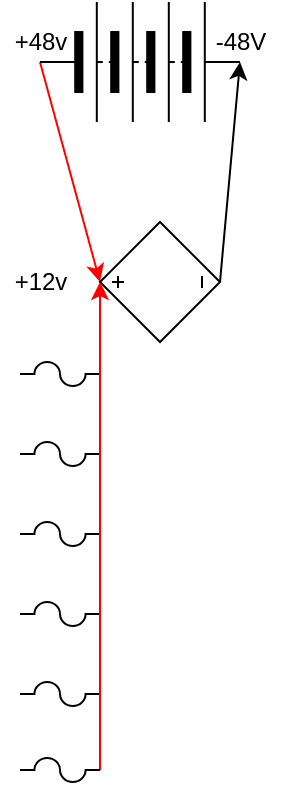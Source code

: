 <mxfile version="15.8.2" type="github"><diagram id="virqxPoteNct9Exmeaa5" name="Page-1"><mxGraphModel dx="371" dy="523" grid="1" gridSize="10" guides="1" tooltips="1" connect="1" arrows="1" fold="1" page="1" pageScale="1" pageWidth="850" pageHeight="1100" math="0" shadow="0"><root><mxCell id="0"/><mxCell id="1" parent="0"/><mxCell id="rbvIJTlRdPmFRl6bP6Hc-3" style="edgeStyle=none;rounded=0;orthogonalLoop=1;jettySize=auto;html=1;exitX=0;exitY=0.5;exitDx=0;exitDy=0;entryX=0.5;entryY=0;entryDx=0;entryDy=0;entryPerimeter=0;strokeColor=#FF0000;" edge="1" parent="1" source="rbvIJTlRdPmFRl6bP6Hc-1" target="rbvIJTlRdPmFRl6bP6Hc-2"><mxGeometry relative="1" as="geometry"/></mxCell><mxCell id="rbvIJTlRdPmFRl6bP6Hc-1" value="" style="pointerEvents=1;verticalLabelPosition=bottom;shadow=0;dashed=0;align=center;html=1;verticalAlign=top;shape=mxgraph.electrical.miscellaneous.batteryStack;" vertex="1" parent="1"><mxGeometry x="250" y="160" width="100" height="60" as="geometry"/></mxCell><mxCell id="rbvIJTlRdPmFRl6bP6Hc-4" style="edgeStyle=none;rounded=0;orthogonalLoop=1;jettySize=auto;html=1;exitX=0.5;exitY=1;exitDx=0;exitDy=0;exitPerimeter=0;entryX=1;entryY=0.5;entryDx=0;entryDy=0;" edge="1" parent="1" source="rbvIJTlRdPmFRl6bP6Hc-2" target="rbvIJTlRdPmFRl6bP6Hc-1"><mxGeometry relative="1" as="geometry"/></mxCell><mxCell id="rbvIJTlRdPmFRl6bP6Hc-2" value="" style="pointerEvents=1;verticalLabelPosition=bottom;shadow=0;dashed=0;align=center;html=1;verticalAlign=top;shape=mxgraph.electrical.signal_sources.source;aspect=fixed;points=[[0.5,0,0],[1,0.5,0],[0.5,1,0],[0,0.5,0]];elSourceType=dependent;elSignalType=dc3;direction=north;" vertex="1" parent="1"><mxGeometry x="280" y="270" width="60" height="60" as="geometry"/></mxCell><mxCell id="rbvIJTlRdPmFRl6bP6Hc-5" value="+48v" style="text;html=1;resizable=0;autosize=1;align=center;verticalAlign=middle;points=[];fillColor=none;strokeColor=none;rounded=0;" vertex="1" parent="1"><mxGeometry x="230" y="170" width="40" height="20" as="geometry"/></mxCell><mxCell id="rbvIJTlRdPmFRl6bP6Hc-6" value="-48V" style="text;html=1;resizable=0;autosize=1;align=center;verticalAlign=middle;points=[];fillColor=none;strokeColor=none;rounded=0;" vertex="1" parent="1"><mxGeometry x="330" y="170" width="40" height="20" as="geometry"/></mxCell><mxCell id="rbvIJTlRdPmFRl6bP6Hc-7" value="" style="pointerEvents=1;verticalLabelPosition=bottom;shadow=0;dashed=0;align=center;html=1;verticalAlign=top;shape=mxgraph.electrical.miscellaneous.fuse_4;" vertex="1" parent="1"><mxGeometry x="240" y="340" width="40" height="12" as="geometry"/></mxCell><mxCell id="rbvIJTlRdPmFRl6bP6Hc-8" value="" style="pointerEvents=1;verticalLabelPosition=bottom;shadow=0;dashed=0;align=center;html=1;verticalAlign=top;shape=mxgraph.electrical.miscellaneous.fuse_4;" vertex="1" parent="1"><mxGeometry x="240" y="380" width="40" height="12" as="geometry"/></mxCell><mxCell id="rbvIJTlRdPmFRl6bP6Hc-9" value="" style="pointerEvents=1;verticalLabelPosition=bottom;shadow=0;dashed=0;align=center;html=1;verticalAlign=top;shape=mxgraph.electrical.miscellaneous.fuse_4;" vertex="1" parent="1"><mxGeometry x="240" y="420" width="40" height="12" as="geometry"/></mxCell><mxCell id="rbvIJTlRdPmFRl6bP6Hc-10" value="" style="pointerEvents=1;verticalLabelPosition=bottom;shadow=0;dashed=0;align=center;html=1;verticalAlign=top;shape=mxgraph.electrical.miscellaneous.fuse_4;" vertex="1" parent="1"><mxGeometry x="240" y="460" width="40" height="12" as="geometry"/></mxCell><mxCell id="rbvIJTlRdPmFRl6bP6Hc-11" value="" style="pointerEvents=1;verticalLabelPosition=bottom;shadow=0;dashed=0;align=center;html=1;verticalAlign=top;shape=mxgraph.electrical.miscellaneous.fuse_4;" vertex="1" parent="1"><mxGeometry x="240" y="500" width="40" height="12" as="geometry"/></mxCell><mxCell id="rbvIJTlRdPmFRl6bP6Hc-13" style="edgeStyle=none;rounded=0;orthogonalLoop=1;jettySize=auto;html=1;exitX=1;exitY=0.5;exitDx=0;exitDy=0;exitPerimeter=0;entryX=0.5;entryY=0;entryDx=0;entryDy=0;entryPerimeter=0;strokeColor=#FF0000;" edge="1" parent="1" source="rbvIJTlRdPmFRl6bP6Hc-12" target="rbvIJTlRdPmFRl6bP6Hc-2"><mxGeometry relative="1" as="geometry"/></mxCell><mxCell id="rbvIJTlRdPmFRl6bP6Hc-12" value="" style="pointerEvents=1;verticalLabelPosition=bottom;shadow=0;dashed=0;align=center;html=1;verticalAlign=top;shape=mxgraph.electrical.miscellaneous.fuse_4;" vertex="1" parent="1"><mxGeometry x="240" y="538" width="40" height="12" as="geometry"/></mxCell><mxCell id="rbvIJTlRdPmFRl6bP6Hc-14" value="+12v" style="text;html=1;resizable=0;autosize=1;align=center;verticalAlign=middle;points=[];fillColor=none;strokeColor=none;rounded=0;" vertex="1" parent="1"><mxGeometry x="230" y="290" width="40" height="20" as="geometry"/></mxCell></root></mxGraphModel></diagram></mxfile>
